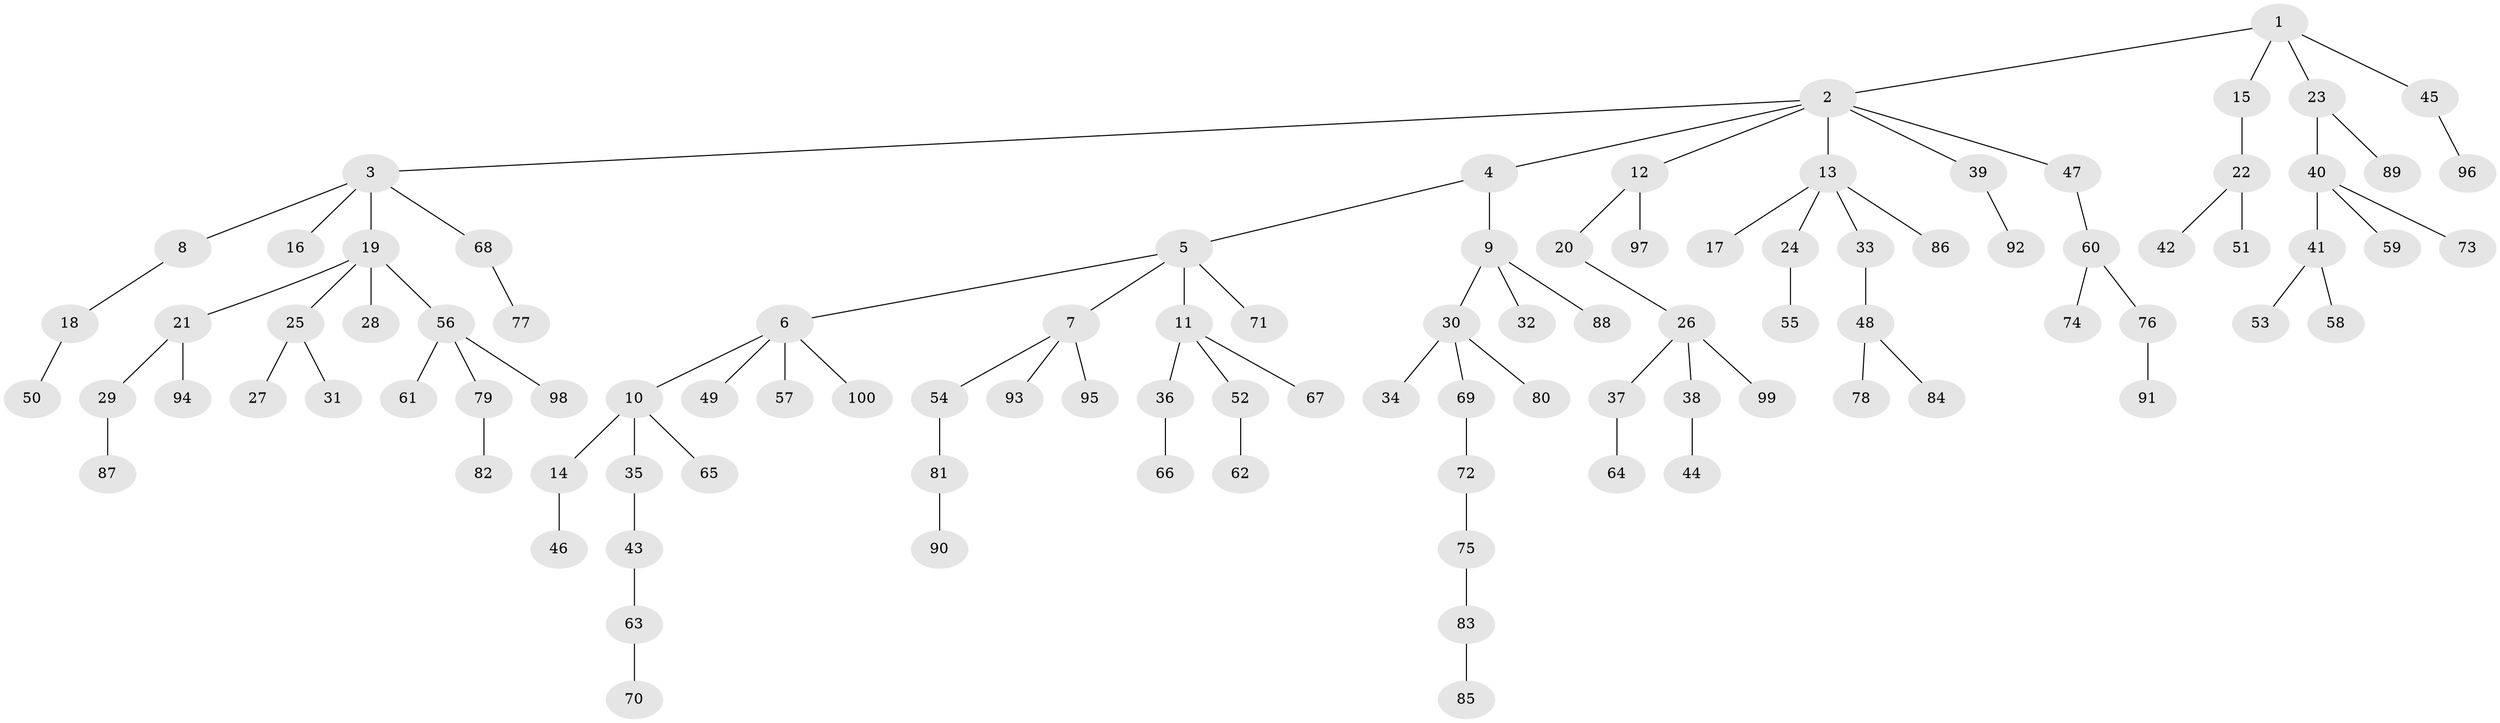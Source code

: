 // Generated by graph-tools (version 1.1) at 2025/11/02/21/25 10:11:10]
// undirected, 100 vertices, 99 edges
graph export_dot {
graph [start="1"]
  node [color=gray90,style=filled];
  1;
  2;
  3;
  4;
  5;
  6;
  7;
  8;
  9;
  10;
  11;
  12;
  13;
  14;
  15;
  16;
  17;
  18;
  19;
  20;
  21;
  22;
  23;
  24;
  25;
  26;
  27;
  28;
  29;
  30;
  31;
  32;
  33;
  34;
  35;
  36;
  37;
  38;
  39;
  40;
  41;
  42;
  43;
  44;
  45;
  46;
  47;
  48;
  49;
  50;
  51;
  52;
  53;
  54;
  55;
  56;
  57;
  58;
  59;
  60;
  61;
  62;
  63;
  64;
  65;
  66;
  67;
  68;
  69;
  70;
  71;
  72;
  73;
  74;
  75;
  76;
  77;
  78;
  79;
  80;
  81;
  82;
  83;
  84;
  85;
  86;
  87;
  88;
  89;
  90;
  91;
  92;
  93;
  94;
  95;
  96;
  97;
  98;
  99;
  100;
  1 -- 2;
  1 -- 15;
  1 -- 23;
  1 -- 45;
  2 -- 3;
  2 -- 4;
  2 -- 12;
  2 -- 13;
  2 -- 39;
  2 -- 47;
  3 -- 8;
  3 -- 16;
  3 -- 19;
  3 -- 68;
  4 -- 5;
  4 -- 9;
  5 -- 6;
  5 -- 7;
  5 -- 11;
  5 -- 71;
  6 -- 10;
  6 -- 49;
  6 -- 57;
  6 -- 100;
  7 -- 54;
  7 -- 93;
  7 -- 95;
  8 -- 18;
  9 -- 30;
  9 -- 32;
  9 -- 88;
  10 -- 14;
  10 -- 35;
  10 -- 65;
  11 -- 36;
  11 -- 52;
  11 -- 67;
  12 -- 20;
  12 -- 97;
  13 -- 17;
  13 -- 24;
  13 -- 33;
  13 -- 86;
  14 -- 46;
  15 -- 22;
  18 -- 50;
  19 -- 21;
  19 -- 25;
  19 -- 28;
  19 -- 56;
  20 -- 26;
  21 -- 29;
  21 -- 94;
  22 -- 42;
  22 -- 51;
  23 -- 40;
  23 -- 89;
  24 -- 55;
  25 -- 27;
  25 -- 31;
  26 -- 37;
  26 -- 38;
  26 -- 99;
  29 -- 87;
  30 -- 34;
  30 -- 69;
  30 -- 80;
  33 -- 48;
  35 -- 43;
  36 -- 66;
  37 -- 64;
  38 -- 44;
  39 -- 92;
  40 -- 41;
  40 -- 59;
  40 -- 73;
  41 -- 53;
  41 -- 58;
  43 -- 63;
  45 -- 96;
  47 -- 60;
  48 -- 78;
  48 -- 84;
  52 -- 62;
  54 -- 81;
  56 -- 61;
  56 -- 79;
  56 -- 98;
  60 -- 74;
  60 -- 76;
  63 -- 70;
  68 -- 77;
  69 -- 72;
  72 -- 75;
  75 -- 83;
  76 -- 91;
  79 -- 82;
  81 -- 90;
  83 -- 85;
}
